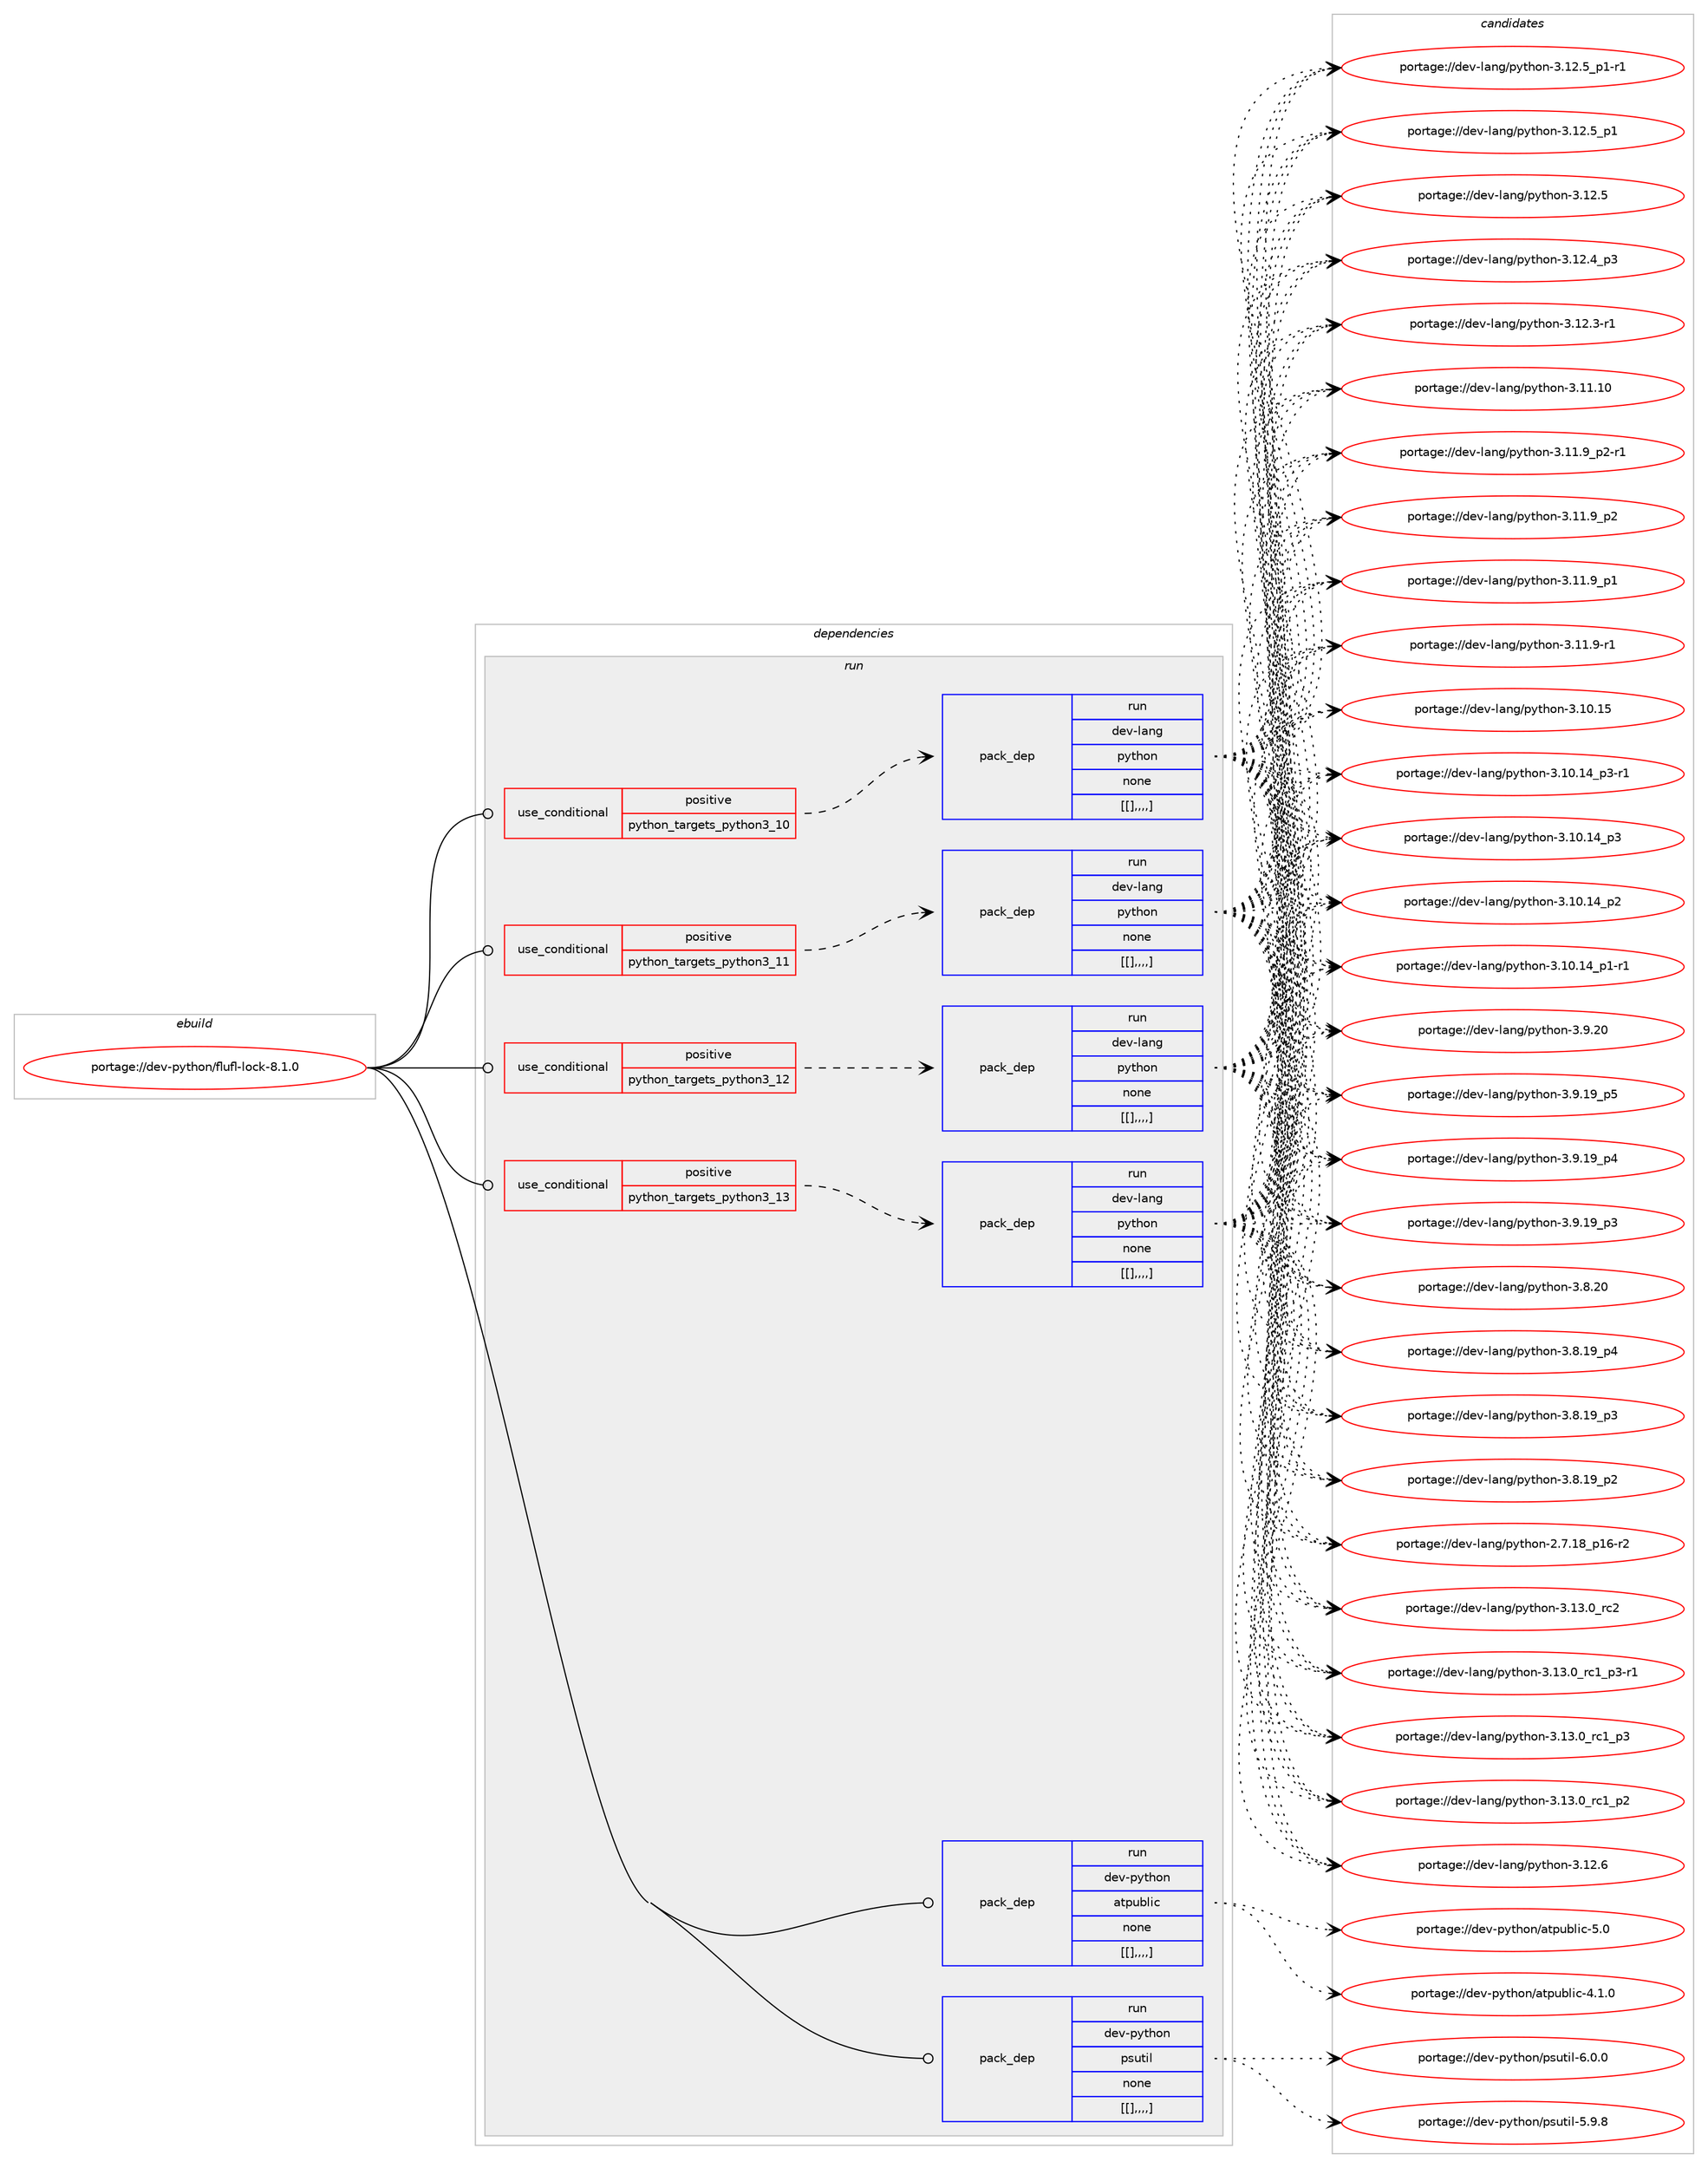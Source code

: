 digraph prolog {

# *************
# Graph options
# *************

newrank=true;
concentrate=true;
compound=true;
graph [rankdir=LR,fontname=Helvetica,fontsize=10,ranksep=1.5];#, ranksep=2.5, nodesep=0.2];
edge  [arrowhead=vee];
node  [fontname=Helvetica,fontsize=10];

# **********
# The ebuild
# **********

subgraph cluster_leftcol {
color=gray;
label=<<i>ebuild</i>>;
id [label="portage://dev-python/flufl-lock-8.1.0", color=red, width=4, href="../dev-python/flufl-lock-8.1.0.svg"];
}

# ****************
# The dependencies
# ****************

subgraph cluster_midcol {
color=gray;
label=<<i>dependencies</i>>;
subgraph cluster_compile {
fillcolor="#eeeeee";
style=filled;
label=<<i>compile</i>>;
}
subgraph cluster_compileandrun {
fillcolor="#eeeeee";
style=filled;
label=<<i>compile and run</i>>;
}
subgraph cluster_run {
fillcolor="#eeeeee";
style=filled;
label=<<i>run</i>>;
subgraph cond33491 {
dependency147566 [label=<<TABLE BORDER="0" CELLBORDER="1" CELLSPACING="0" CELLPADDING="4"><TR><TD ROWSPAN="3" CELLPADDING="10">use_conditional</TD></TR><TR><TD>positive</TD></TR><TR><TD>python_targets_python3_10</TD></TR></TABLE>>, shape=none, color=red];
subgraph pack112857 {
dependency147567 [label=<<TABLE BORDER="0" CELLBORDER="1" CELLSPACING="0" CELLPADDING="4" WIDTH="220"><TR><TD ROWSPAN="6" CELLPADDING="30">pack_dep</TD></TR><TR><TD WIDTH="110">run</TD></TR><TR><TD>dev-lang</TD></TR><TR><TD>python</TD></TR><TR><TD>none</TD></TR><TR><TD>[[],,,,]</TD></TR></TABLE>>, shape=none, color=blue];
}
dependency147566:e -> dependency147567:w [weight=20,style="dashed",arrowhead="vee"];
}
id:e -> dependency147566:w [weight=20,style="solid",arrowhead="odot"];
subgraph cond33492 {
dependency147568 [label=<<TABLE BORDER="0" CELLBORDER="1" CELLSPACING="0" CELLPADDING="4"><TR><TD ROWSPAN="3" CELLPADDING="10">use_conditional</TD></TR><TR><TD>positive</TD></TR><TR><TD>python_targets_python3_11</TD></TR></TABLE>>, shape=none, color=red];
subgraph pack112858 {
dependency147569 [label=<<TABLE BORDER="0" CELLBORDER="1" CELLSPACING="0" CELLPADDING="4" WIDTH="220"><TR><TD ROWSPAN="6" CELLPADDING="30">pack_dep</TD></TR><TR><TD WIDTH="110">run</TD></TR><TR><TD>dev-lang</TD></TR><TR><TD>python</TD></TR><TR><TD>none</TD></TR><TR><TD>[[],,,,]</TD></TR></TABLE>>, shape=none, color=blue];
}
dependency147568:e -> dependency147569:w [weight=20,style="dashed",arrowhead="vee"];
}
id:e -> dependency147568:w [weight=20,style="solid",arrowhead="odot"];
subgraph cond33493 {
dependency147570 [label=<<TABLE BORDER="0" CELLBORDER="1" CELLSPACING="0" CELLPADDING="4"><TR><TD ROWSPAN="3" CELLPADDING="10">use_conditional</TD></TR><TR><TD>positive</TD></TR><TR><TD>python_targets_python3_12</TD></TR></TABLE>>, shape=none, color=red];
subgraph pack112859 {
dependency147571 [label=<<TABLE BORDER="0" CELLBORDER="1" CELLSPACING="0" CELLPADDING="4" WIDTH="220"><TR><TD ROWSPAN="6" CELLPADDING="30">pack_dep</TD></TR><TR><TD WIDTH="110">run</TD></TR><TR><TD>dev-lang</TD></TR><TR><TD>python</TD></TR><TR><TD>none</TD></TR><TR><TD>[[],,,,]</TD></TR></TABLE>>, shape=none, color=blue];
}
dependency147570:e -> dependency147571:w [weight=20,style="dashed",arrowhead="vee"];
}
id:e -> dependency147570:w [weight=20,style="solid",arrowhead="odot"];
subgraph cond33494 {
dependency147572 [label=<<TABLE BORDER="0" CELLBORDER="1" CELLSPACING="0" CELLPADDING="4"><TR><TD ROWSPAN="3" CELLPADDING="10">use_conditional</TD></TR><TR><TD>positive</TD></TR><TR><TD>python_targets_python3_13</TD></TR></TABLE>>, shape=none, color=red];
subgraph pack112860 {
dependency147573 [label=<<TABLE BORDER="0" CELLBORDER="1" CELLSPACING="0" CELLPADDING="4" WIDTH="220"><TR><TD ROWSPAN="6" CELLPADDING="30">pack_dep</TD></TR><TR><TD WIDTH="110">run</TD></TR><TR><TD>dev-lang</TD></TR><TR><TD>python</TD></TR><TR><TD>none</TD></TR><TR><TD>[[],,,,]</TD></TR></TABLE>>, shape=none, color=blue];
}
dependency147572:e -> dependency147573:w [weight=20,style="dashed",arrowhead="vee"];
}
id:e -> dependency147572:w [weight=20,style="solid",arrowhead="odot"];
subgraph pack112861 {
dependency147574 [label=<<TABLE BORDER="0" CELLBORDER="1" CELLSPACING="0" CELLPADDING="4" WIDTH="220"><TR><TD ROWSPAN="6" CELLPADDING="30">pack_dep</TD></TR><TR><TD WIDTH="110">run</TD></TR><TR><TD>dev-python</TD></TR><TR><TD>atpublic</TD></TR><TR><TD>none</TD></TR><TR><TD>[[],,,,]</TD></TR></TABLE>>, shape=none, color=blue];
}
id:e -> dependency147574:w [weight=20,style="solid",arrowhead="odot"];
subgraph pack112862 {
dependency147575 [label=<<TABLE BORDER="0" CELLBORDER="1" CELLSPACING="0" CELLPADDING="4" WIDTH="220"><TR><TD ROWSPAN="6" CELLPADDING="30">pack_dep</TD></TR><TR><TD WIDTH="110">run</TD></TR><TR><TD>dev-python</TD></TR><TR><TD>psutil</TD></TR><TR><TD>none</TD></TR><TR><TD>[[],,,,]</TD></TR></TABLE>>, shape=none, color=blue];
}
id:e -> dependency147575:w [weight=20,style="solid",arrowhead="odot"];
}
}

# **************
# The candidates
# **************

subgraph cluster_choices {
rank=same;
color=gray;
label=<<i>candidates</i>>;

subgraph choice112857 {
color=black;
nodesep=1;
choice10010111845108971101034711212111610411111045514649514648951149950 [label="portage://dev-lang/python-3.13.0_rc2", color=red, width=4,href="../dev-lang/python-3.13.0_rc2.svg"];
choice1001011184510897110103471121211161041111104551464951464895114994995112514511449 [label="portage://dev-lang/python-3.13.0_rc1_p3-r1", color=red, width=4,href="../dev-lang/python-3.13.0_rc1_p3-r1.svg"];
choice100101118451089711010347112121116104111110455146495146489511499499511251 [label="portage://dev-lang/python-3.13.0_rc1_p3", color=red, width=4,href="../dev-lang/python-3.13.0_rc1_p3.svg"];
choice100101118451089711010347112121116104111110455146495146489511499499511250 [label="portage://dev-lang/python-3.13.0_rc1_p2", color=red, width=4,href="../dev-lang/python-3.13.0_rc1_p2.svg"];
choice10010111845108971101034711212111610411111045514649504654 [label="portage://dev-lang/python-3.12.6", color=red, width=4,href="../dev-lang/python-3.12.6.svg"];
choice1001011184510897110103471121211161041111104551464950465395112494511449 [label="portage://dev-lang/python-3.12.5_p1-r1", color=red, width=4,href="../dev-lang/python-3.12.5_p1-r1.svg"];
choice100101118451089711010347112121116104111110455146495046539511249 [label="portage://dev-lang/python-3.12.5_p1", color=red, width=4,href="../dev-lang/python-3.12.5_p1.svg"];
choice10010111845108971101034711212111610411111045514649504653 [label="portage://dev-lang/python-3.12.5", color=red, width=4,href="../dev-lang/python-3.12.5.svg"];
choice100101118451089711010347112121116104111110455146495046529511251 [label="portage://dev-lang/python-3.12.4_p3", color=red, width=4,href="../dev-lang/python-3.12.4_p3.svg"];
choice100101118451089711010347112121116104111110455146495046514511449 [label="portage://dev-lang/python-3.12.3-r1", color=red, width=4,href="../dev-lang/python-3.12.3-r1.svg"];
choice1001011184510897110103471121211161041111104551464949464948 [label="portage://dev-lang/python-3.11.10", color=red, width=4,href="../dev-lang/python-3.11.10.svg"];
choice1001011184510897110103471121211161041111104551464949465795112504511449 [label="portage://dev-lang/python-3.11.9_p2-r1", color=red, width=4,href="../dev-lang/python-3.11.9_p2-r1.svg"];
choice100101118451089711010347112121116104111110455146494946579511250 [label="portage://dev-lang/python-3.11.9_p2", color=red, width=4,href="../dev-lang/python-3.11.9_p2.svg"];
choice100101118451089711010347112121116104111110455146494946579511249 [label="portage://dev-lang/python-3.11.9_p1", color=red, width=4,href="../dev-lang/python-3.11.9_p1.svg"];
choice100101118451089711010347112121116104111110455146494946574511449 [label="portage://dev-lang/python-3.11.9-r1", color=red, width=4,href="../dev-lang/python-3.11.9-r1.svg"];
choice1001011184510897110103471121211161041111104551464948464953 [label="portage://dev-lang/python-3.10.15", color=red, width=4,href="../dev-lang/python-3.10.15.svg"];
choice100101118451089711010347112121116104111110455146494846495295112514511449 [label="portage://dev-lang/python-3.10.14_p3-r1", color=red, width=4,href="../dev-lang/python-3.10.14_p3-r1.svg"];
choice10010111845108971101034711212111610411111045514649484649529511251 [label="portage://dev-lang/python-3.10.14_p3", color=red, width=4,href="../dev-lang/python-3.10.14_p3.svg"];
choice10010111845108971101034711212111610411111045514649484649529511250 [label="portage://dev-lang/python-3.10.14_p2", color=red, width=4,href="../dev-lang/python-3.10.14_p2.svg"];
choice100101118451089711010347112121116104111110455146494846495295112494511449 [label="portage://dev-lang/python-3.10.14_p1-r1", color=red, width=4,href="../dev-lang/python-3.10.14_p1-r1.svg"];
choice10010111845108971101034711212111610411111045514657465048 [label="portage://dev-lang/python-3.9.20", color=red, width=4,href="../dev-lang/python-3.9.20.svg"];
choice100101118451089711010347112121116104111110455146574649579511253 [label="portage://dev-lang/python-3.9.19_p5", color=red, width=4,href="../dev-lang/python-3.9.19_p5.svg"];
choice100101118451089711010347112121116104111110455146574649579511252 [label="portage://dev-lang/python-3.9.19_p4", color=red, width=4,href="../dev-lang/python-3.9.19_p4.svg"];
choice100101118451089711010347112121116104111110455146574649579511251 [label="portage://dev-lang/python-3.9.19_p3", color=red, width=4,href="../dev-lang/python-3.9.19_p3.svg"];
choice10010111845108971101034711212111610411111045514656465048 [label="portage://dev-lang/python-3.8.20", color=red, width=4,href="../dev-lang/python-3.8.20.svg"];
choice100101118451089711010347112121116104111110455146564649579511252 [label="portage://dev-lang/python-3.8.19_p4", color=red, width=4,href="../dev-lang/python-3.8.19_p4.svg"];
choice100101118451089711010347112121116104111110455146564649579511251 [label="portage://dev-lang/python-3.8.19_p3", color=red, width=4,href="../dev-lang/python-3.8.19_p3.svg"];
choice100101118451089711010347112121116104111110455146564649579511250 [label="portage://dev-lang/python-3.8.19_p2", color=red, width=4,href="../dev-lang/python-3.8.19_p2.svg"];
choice100101118451089711010347112121116104111110455046554649569511249544511450 [label="portage://dev-lang/python-2.7.18_p16-r2", color=red, width=4,href="../dev-lang/python-2.7.18_p16-r2.svg"];
dependency147567:e -> choice10010111845108971101034711212111610411111045514649514648951149950:w [style=dotted,weight="100"];
dependency147567:e -> choice1001011184510897110103471121211161041111104551464951464895114994995112514511449:w [style=dotted,weight="100"];
dependency147567:e -> choice100101118451089711010347112121116104111110455146495146489511499499511251:w [style=dotted,weight="100"];
dependency147567:e -> choice100101118451089711010347112121116104111110455146495146489511499499511250:w [style=dotted,weight="100"];
dependency147567:e -> choice10010111845108971101034711212111610411111045514649504654:w [style=dotted,weight="100"];
dependency147567:e -> choice1001011184510897110103471121211161041111104551464950465395112494511449:w [style=dotted,weight="100"];
dependency147567:e -> choice100101118451089711010347112121116104111110455146495046539511249:w [style=dotted,weight="100"];
dependency147567:e -> choice10010111845108971101034711212111610411111045514649504653:w [style=dotted,weight="100"];
dependency147567:e -> choice100101118451089711010347112121116104111110455146495046529511251:w [style=dotted,weight="100"];
dependency147567:e -> choice100101118451089711010347112121116104111110455146495046514511449:w [style=dotted,weight="100"];
dependency147567:e -> choice1001011184510897110103471121211161041111104551464949464948:w [style=dotted,weight="100"];
dependency147567:e -> choice1001011184510897110103471121211161041111104551464949465795112504511449:w [style=dotted,weight="100"];
dependency147567:e -> choice100101118451089711010347112121116104111110455146494946579511250:w [style=dotted,weight="100"];
dependency147567:e -> choice100101118451089711010347112121116104111110455146494946579511249:w [style=dotted,weight="100"];
dependency147567:e -> choice100101118451089711010347112121116104111110455146494946574511449:w [style=dotted,weight="100"];
dependency147567:e -> choice1001011184510897110103471121211161041111104551464948464953:w [style=dotted,weight="100"];
dependency147567:e -> choice100101118451089711010347112121116104111110455146494846495295112514511449:w [style=dotted,weight="100"];
dependency147567:e -> choice10010111845108971101034711212111610411111045514649484649529511251:w [style=dotted,weight="100"];
dependency147567:e -> choice10010111845108971101034711212111610411111045514649484649529511250:w [style=dotted,weight="100"];
dependency147567:e -> choice100101118451089711010347112121116104111110455146494846495295112494511449:w [style=dotted,weight="100"];
dependency147567:e -> choice10010111845108971101034711212111610411111045514657465048:w [style=dotted,weight="100"];
dependency147567:e -> choice100101118451089711010347112121116104111110455146574649579511253:w [style=dotted,weight="100"];
dependency147567:e -> choice100101118451089711010347112121116104111110455146574649579511252:w [style=dotted,weight="100"];
dependency147567:e -> choice100101118451089711010347112121116104111110455146574649579511251:w [style=dotted,weight="100"];
dependency147567:e -> choice10010111845108971101034711212111610411111045514656465048:w [style=dotted,weight="100"];
dependency147567:e -> choice100101118451089711010347112121116104111110455146564649579511252:w [style=dotted,weight="100"];
dependency147567:e -> choice100101118451089711010347112121116104111110455146564649579511251:w [style=dotted,weight="100"];
dependency147567:e -> choice100101118451089711010347112121116104111110455146564649579511250:w [style=dotted,weight="100"];
dependency147567:e -> choice100101118451089711010347112121116104111110455046554649569511249544511450:w [style=dotted,weight="100"];
}
subgraph choice112858 {
color=black;
nodesep=1;
choice10010111845108971101034711212111610411111045514649514648951149950 [label="portage://dev-lang/python-3.13.0_rc2", color=red, width=4,href="../dev-lang/python-3.13.0_rc2.svg"];
choice1001011184510897110103471121211161041111104551464951464895114994995112514511449 [label="portage://dev-lang/python-3.13.0_rc1_p3-r1", color=red, width=4,href="../dev-lang/python-3.13.0_rc1_p3-r1.svg"];
choice100101118451089711010347112121116104111110455146495146489511499499511251 [label="portage://dev-lang/python-3.13.0_rc1_p3", color=red, width=4,href="../dev-lang/python-3.13.0_rc1_p3.svg"];
choice100101118451089711010347112121116104111110455146495146489511499499511250 [label="portage://dev-lang/python-3.13.0_rc1_p2", color=red, width=4,href="../dev-lang/python-3.13.0_rc1_p2.svg"];
choice10010111845108971101034711212111610411111045514649504654 [label="portage://dev-lang/python-3.12.6", color=red, width=4,href="../dev-lang/python-3.12.6.svg"];
choice1001011184510897110103471121211161041111104551464950465395112494511449 [label="portage://dev-lang/python-3.12.5_p1-r1", color=red, width=4,href="../dev-lang/python-3.12.5_p1-r1.svg"];
choice100101118451089711010347112121116104111110455146495046539511249 [label="portage://dev-lang/python-3.12.5_p1", color=red, width=4,href="../dev-lang/python-3.12.5_p1.svg"];
choice10010111845108971101034711212111610411111045514649504653 [label="portage://dev-lang/python-3.12.5", color=red, width=4,href="../dev-lang/python-3.12.5.svg"];
choice100101118451089711010347112121116104111110455146495046529511251 [label="portage://dev-lang/python-3.12.4_p3", color=red, width=4,href="../dev-lang/python-3.12.4_p3.svg"];
choice100101118451089711010347112121116104111110455146495046514511449 [label="portage://dev-lang/python-3.12.3-r1", color=red, width=4,href="../dev-lang/python-3.12.3-r1.svg"];
choice1001011184510897110103471121211161041111104551464949464948 [label="portage://dev-lang/python-3.11.10", color=red, width=4,href="../dev-lang/python-3.11.10.svg"];
choice1001011184510897110103471121211161041111104551464949465795112504511449 [label="portage://dev-lang/python-3.11.9_p2-r1", color=red, width=4,href="../dev-lang/python-3.11.9_p2-r1.svg"];
choice100101118451089711010347112121116104111110455146494946579511250 [label="portage://dev-lang/python-3.11.9_p2", color=red, width=4,href="../dev-lang/python-3.11.9_p2.svg"];
choice100101118451089711010347112121116104111110455146494946579511249 [label="portage://dev-lang/python-3.11.9_p1", color=red, width=4,href="../dev-lang/python-3.11.9_p1.svg"];
choice100101118451089711010347112121116104111110455146494946574511449 [label="portage://dev-lang/python-3.11.9-r1", color=red, width=4,href="../dev-lang/python-3.11.9-r1.svg"];
choice1001011184510897110103471121211161041111104551464948464953 [label="portage://dev-lang/python-3.10.15", color=red, width=4,href="../dev-lang/python-3.10.15.svg"];
choice100101118451089711010347112121116104111110455146494846495295112514511449 [label="portage://dev-lang/python-3.10.14_p3-r1", color=red, width=4,href="../dev-lang/python-3.10.14_p3-r1.svg"];
choice10010111845108971101034711212111610411111045514649484649529511251 [label="portage://dev-lang/python-3.10.14_p3", color=red, width=4,href="../dev-lang/python-3.10.14_p3.svg"];
choice10010111845108971101034711212111610411111045514649484649529511250 [label="portage://dev-lang/python-3.10.14_p2", color=red, width=4,href="../dev-lang/python-3.10.14_p2.svg"];
choice100101118451089711010347112121116104111110455146494846495295112494511449 [label="portage://dev-lang/python-3.10.14_p1-r1", color=red, width=4,href="../dev-lang/python-3.10.14_p1-r1.svg"];
choice10010111845108971101034711212111610411111045514657465048 [label="portage://dev-lang/python-3.9.20", color=red, width=4,href="../dev-lang/python-3.9.20.svg"];
choice100101118451089711010347112121116104111110455146574649579511253 [label="portage://dev-lang/python-3.9.19_p5", color=red, width=4,href="../dev-lang/python-3.9.19_p5.svg"];
choice100101118451089711010347112121116104111110455146574649579511252 [label="portage://dev-lang/python-3.9.19_p4", color=red, width=4,href="../dev-lang/python-3.9.19_p4.svg"];
choice100101118451089711010347112121116104111110455146574649579511251 [label="portage://dev-lang/python-3.9.19_p3", color=red, width=4,href="../dev-lang/python-3.9.19_p3.svg"];
choice10010111845108971101034711212111610411111045514656465048 [label="portage://dev-lang/python-3.8.20", color=red, width=4,href="../dev-lang/python-3.8.20.svg"];
choice100101118451089711010347112121116104111110455146564649579511252 [label="portage://dev-lang/python-3.8.19_p4", color=red, width=4,href="../dev-lang/python-3.8.19_p4.svg"];
choice100101118451089711010347112121116104111110455146564649579511251 [label="portage://dev-lang/python-3.8.19_p3", color=red, width=4,href="../dev-lang/python-3.8.19_p3.svg"];
choice100101118451089711010347112121116104111110455146564649579511250 [label="portage://dev-lang/python-3.8.19_p2", color=red, width=4,href="../dev-lang/python-3.8.19_p2.svg"];
choice100101118451089711010347112121116104111110455046554649569511249544511450 [label="portage://dev-lang/python-2.7.18_p16-r2", color=red, width=4,href="../dev-lang/python-2.7.18_p16-r2.svg"];
dependency147569:e -> choice10010111845108971101034711212111610411111045514649514648951149950:w [style=dotted,weight="100"];
dependency147569:e -> choice1001011184510897110103471121211161041111104551464951464895114994995112514511449:w [style=dotted,weight="100"];
dependency147569:e -> choice100101118451089711010347112121116104111110455146495146489511499499511251:w [style=dotted,weight="100"];
dependency147569:e -> choice100101118451089711010347112121116104111110455146495146489511499499511250:w [style=dotted,weight="100"];
dependency147569:e -> choice10010111845108971101034711212111610411111045514649504654:w [style=dotted,weight="100"];
dependency147569:e -> choice1001011184510897110103471121211161041111104551464950465395112494511449:w [style=dotted,weight="100"];
dependency147569:e -> choice100101118451089711010347112121116104111110455146495046539511249:w [style=dotted,weight="100"];
dependency147569:e -> choice10010111845108971101034711212111610411111045514649504653:w [style=dotted,weight="100"];
dependency147569:e -> choice100101118451089711010347112121116104111110455146495046529511251:w [style=dotted,weight="100"];
dependency147569:e -> choice100101118451089711010347112121116104111110455146495046514511449:w [style=dotted,weight="100"];
dependency147569:e -> choice1001011184510897110103471121211161041111104551464949464948:w [style=dotted,weight="100"];
dependency147569:e -> choice1001011184510897110103471121211161041111104551464949465795112504511449:w [style=dotted,weight="100"];
dependency147569:e -> choice100101118451089711010347112121116104111110455146494946579511250:w [style=dotted,weight="100"];
dependency147569:e -> choice100101118451089711010347112121116104111110455146494946579511249:w [style=dotted,weight="100"];
dependency147569:e -> choice100101118451089711010347112121116104111110455146494946574511449:w [style=dotted,weight="100"];
dependency147569:e -> choice1001011184510897110103471121211161041111104551464948464953:w [style=dotted,weight="100"];
dependency147569:e -> choice100101118451089711010347112121116104111110455146494846495295112514511449:w [style=dotted,weight="100"];
dependency147569:e -> choice10010111845108971101034711212111610411111045514649484649529511251:w [style=dotted,weight="100"];
dependency147569:e -> choice10010111845108971101034711212111610411111045514649484649529511250:w [style=dotted,weight="100"];
dependency147569:e -> choice100101118451089711010347112121116104111110455146494846495295112494511449:w [style=dotted,weight="100"];
dependency147569:e -> choice10010111845108971101034711212111610411111045514657465048:w [style=dotted,weight="100"];
dependency147569:e -> choice100101118451089711010347112121116104111110455146574649579511253:w [style=dotted,weight="100"];
dependency147569:e -> choice100101118451089711010347112121116104111110455146574649579511252:w [style=dotted,weight="100"];
dependency147569:e -> choice100101118451089711010347112121116104111110455146574649579511251:w [style=dotted,weight="100"];
dependency147569:e -> choice10010111845108971101034711212111610411111045514656465048:w [style=dotted,weight="100"];
dependency147569:e -> choice100101118451089711010347112121116104111110455146564649579511252:w [style=dotted,weight="100"];
dependency147569:e -> choice100101118451089711010347112121116104111110455146564649579511251:w [style=dotted,weight="100"];
dependency147569:e -> choice100101118451089711010347112121116104111110455146564649579511250:w [style=dotted,weight="100"];
dependency147569:e -> choice100101118451089711010347112121116104111110455046554649569511249544511450:w [style=dotted,weight="100"];
}
subgraph choice112859 {
color=black;
nodesep=1;
choice10010111845108971101034711212111610411111045514649514648951149950 [label="portage://dev-lang/python-3.13.0_rc2", color=red, width=4,href="../dev-lang/python-3.13.0_rc2.svg"];
choice1001011184510897110103471121211161041111104551464951464895114994995112514511449 [label="portage://dev-lang/python-3.13.0_rc1_p3-r1", color=red, width=4,href="../dev-lang/python-3.13.0_rc1_p3-r1.svg"];
choice100101118451089711010347112121116104111110455146495146489511499499511251 [label="portage://dev-lang/python-3.13.0_rc1_p3", color=red, width=4,href="../dev-lang/python-3.13.0_rc1_p3.svg"];
choice100101118451089711010347112121116104111110455146495146489511499499511250 [label="portage://dev-lang/python-3.13.0_rc1_p2", color=red, width=4,href="../dev-lang/python-3.13.0_rc1_p2.svg"];
choice10010111845108971101034711212111610411111045514649504654 [label="portage://dev-lang/python-3.12.6", color=red, width=4,href="../dev-lang/python-3.12.6.svg"];
choice1001011184510897110103471121211161041111104551464950465395112494511449 [label="portage://dev-lang/python-3.12.5_p1-r1", color=red, width=4,href="../dev-lang/python-3.12.5_p1-r1.svg"];
choice100101118451089711010347112121116104111110455146495046539511249 [label="portage://dev-lang/python-3.12.5_p1", color=red, width=4,href="../dev-lang/python-3.12.5_p1.svg"];
choice10010111845108971101034711212111610411111045514649504653 [label="portage://dev-lang/python-3.12.5", color=red, width=4,href="../dev-lang/python-3.12.5.svg"];
choice100101118451089711010347112121116104111110455146495046529511251 [label="portage://dev-lang/python-3.12.4_p3", color=red, width=4,href="../dev-lang/python-3.12.4_p3.svg"];
choice100101118451089711010347112121116104111110455146495046514511449 [label="portage://dev-lang/python-3.12.3-r1", color=red, width=4,href="../dev-lang/python-3.12.3-r1.svg"];
choice1001011184510897110103471121211161041111104551464949464948 [label="portage://dev-lang/python-3.11.10", color=red, width=4,href="../dev-lang/python-3.11.10.svg"];
choice1001011184510897110103471121211161041111104551464949465795112504511449 [label="portage://dev-lang/python-3.11.9_p2-r1", color=red, width=4,href="../dev-lang/python-3.11.9_p2-r1.svg"];
choice100101118451089711010347112121116104111110455146494946579511250 [label="portage://dev-lang/python-3.11.9_p2", color=red, width=4,href="../dev-lang/python-3.11.9_p2.svg"];
choice100101118451089711010347112121116104111110455146494946579511249 [label="portage://dev-lang/python-3.11.9_p1", color=red, width=4,href="../dev-lang/python-3.11.9_p1.svg"];
choice100101118451089711010347112121116104111110455146494946574511449 [label="portage://dev-lang/python-3.11.9-r1", color=red, width=4,href="../dev-lang/python-3.11.9-r1.svg"];
choice1001011184510897110103471121211161041111104551464948464953 [label="portage://dev-lang/python-3.10.15", color=red, width=4,href="../dev-lang/python-3.10.15.svg"];
choice100101118451089711010347112121116104111110455146494846495295112514511449 [label="portage://dev-lang/python-3.10.14_p3-r1", color=red, width=4,href="../dev-lang/python-3.10.14_p3-r1.svg"];
choice10010111845108971101034711212111610411111045514649484649529511251 [label="portage://dev-lang/python-3.10.14_p3", color=red, width=4,href="../dev-lang/python-3.10.14_p3.svg"];
choice10010111845108971101034711212111610411111045514649484649529511250 [label="portage://dev-lang/python-3.10.14_p2", color=red, width=4,href="../dev-lang/python-3.10.14_p2.svg"];
choice100101118451089711010347112121116104111110455146494846495295112494511449 [label="portage://dev-lang/python-3.10.14_p1-r1", color=red, width=4,href="../dev-lang/python-3.10.14_p1-r1.svg"];
choice10010111845108971101034711212111610411111045514657465048 [label="portage://dev-lang/python-3.9.20", color=red, width=4,href="../dev-lang/python-3.9.20.svg"];
choice100101118451089711010347112121116104111110455146574649579511253 [label="portage://dev-lang/python-3.9.19_p5", color=red, width=4,href="../dev-lang/python-3.9.19_p5.svg"];
choice100101118451089711010347112121116104111110455146574649579511252 [label="portage://dev-lang/python-3.9.19_p4", color=red, width=4,href="../dev-lang/python-3.9.19_p4.svg"];
choice100101118451089711010347112121116104111110455146574649579511251 [label="portage://dev-lang/python-3.9.19_p3", color=red, width=4,href="../dev-lang/python-3.9.19_p3.svg"];
choice10010111845108971101034711212111610411111045514656465048 [label="portage://dev-lang/python-3.8.20", color=red, width=4,href="../dev-lang/python-3.8.20.svg"];
choice100101118451089711010347112121116104111110455146564649579511252 [label="portage://dev-lang/python-3.8.19_p4", color=red, width=4,href="../dev-lang/python-3.8.19_p4.svg"];
choice100101118451089711010347112121116104111110455146564649579511251 [label="portage://dev-lang/python-3.8.19_p3", color=red, width=4,href="../dev-lang/python-3.8.19_p3.svg"];
choice100101118451089711010347112121116104111110455146564649579511250 [label="portage://dev-lang/python-3.8.19_p2", color=red, width=4,href="../dev-lang/python-3.8.19_p2.svg"];
choice100101118451089711010347112121116104111110455046554649569511249544511450 [label="portage://dev-lang/python-2.7.18_p16-r2", color=red, width=4,href="../dev-lang/python-2.7.18_p16-r2.svg"];
dependency147571:e -> choice10010111845108971101034711212111610411111045514649514648951149950:w [style=dotted,weight="100"];
dependency147571:e -> choice1001011184510897110103471121211161041111104551464951464895114994995112514511449:w [style=dotted,weight="100"];
dependency147571:e -> choice100101118451089711010347112121116104111110455146495146489511499499511251:w [style=dotted,weight="100"];
dependency147571:e -> choice100101118451089711010347112121116104111110455146495146489511499499511250:w [style=dotted,weight="100"];
dependency147571:e -> choice10010111845108971101034711212111610411111045514649504654:w [style=dotted,weight="100"];
dependency147571:e -> choice1001011184510897110103471121211161041111104551464950465395112494511449:w [style=dotted,weight="100"];
dependency147571:e -> choice100101118451089711010347112121116104111110455146495046539511249:w [style=dotted,weight="100"];
dependency147571:e -> choice10010111845108971101034711212111610411111045514649504653:w [style=dotted,weight="100"];
dependency147571:e -> choice100101118451089711010347112121116104111110455146495046529511251:w [style=dotted,weight="100"];
dependency147571:e -> choice100101118451089711010347112121116104111110455146495046514511449:w [style=dotted,weight="100"];
dependency147571:e -> choice1001011184510897110103471121211161041111104551464949464948:w [style=dotted,weight="100"];
dependency147571:e -> choice1001011184510897110103471121211161041111104551464949465795112504511449:w [style=dotted,weight="100"];
dependency147571:e -> choice100101118451089711010347112121116104111110455146494946579511250:w [style=dotted,weight="100"];
dependency147571:e -> choice100101118451089711010347112121116104111110455146494946579511249:w [style=dotted,weight="100"];
dependency147571:e -> choice100101118451089711010347112121116104111110455146494946574511449:w [style=dotted,weight="100"];
dependency147571:e -> choice1001011184510897110103471121211161041111104551464948464953:w [style=dotted,weight="100"];
dependency147571:e -> choice100101118451089711010347112121116104111110455146494846495295112514511449:w [style=dotted,weight="100"];
dependency147571:e -> choice10010111845108971101034711212111610411111045514649484649529511251:w [style=dotted,weight="100"];
dependency147571:e -> choice10010111845108971101034711212111610411111045514649484649529511250:w [style=dotted,weight="100"];
dependency147571:e -> choice100101118451089711010347112121116104111110455146494846495295112494511449:w [style=dotted,weight="100"];
dependency147571:e -> choice10010111845108971101034711212111610411111045514657465048:w [style=dotted,weight="100"];
dependency147571:e -> choice100101118451089711010347112121116104111110455146574649579511253:w [style=dotted,weight="100"];
dependency147571:e -> choice100101118451089711010347112121116104111110455146574649579511252:w [style=dotted,weight="100"];
dependency147571:e -> choice100101118451089711010347112121116104111110455146574649579511251:w [style=dotted,weight="100"];
dependency147571:e -> choice10010111845108971101034711212111610411111045514656465048:w [style=dotted,weight="100"];
dependency147571:e -> choice100101118451089711010347112121116104111110455146564649579511252:w [style=dotted,weight="100"];
dependency147571:e -> choice100101118451089711010347112121116104111110455146564649579511251:w [style=dotted,weight="100"];
dependency147571:e -> choice100101118451089711010347112121116104111110455146564649579511250:w [style=dotted,weight="100"];
dependency147571:e -> choice100101118451089711010347112121116104111110455046554649569511249544511450:w [style=dotted,weight="100"];
}
subgraph choice112860 {
color=black;
nodesep=1;
choice10010111845108971101034711212111610411111045514649514648951149950 [label="portage://dev-lang/python-3.13.0_rc2", color=red, width=4,href="../dev-lang/python-3.13.0_rc2.svg"];
choice1001011184510897110103471121211161041111104551464951464895114994995112514511449 [label="portage://dev-lang/python-3.13.0_rc1_p3-r1", color=red, width=4,href="../dev-lang/python-3.13.0_rc1_p3-r1.svg"];
choice100101118451089711010347112121116104111110455146495146489511499499511251 [label="portage://dev-lang/python-3.13.0_rc1_p3", color=red, width=4,href="../dev-lang/python-3.13.0_rc1_p3.svg"];
choice100101118451089711010347112121116104111110455146495146489511499499511250 [label="portage://dev-lang/python-3.13.0_rc1_p2", color=red, width=4,href="../dev-lang/python-3.13.0_rc1_p2.svg"];
choice10010111845108971101034711212111610411111045514649504654 [label="portage://dev-lang/python-3.12.6", color=red, width=4,href="../dev-lang/python-3.12.6.svg"];
choice1001011184510897110103471121211161041111104551464950465395112494511449 [label="portage://dev-lang/python-3.12.5_p1-r1", color=red, width=4,href="../dev-lang/python-3.12.5_p1-r1.svg"];
choice100101118451089711010347112121116104111110455146495046539511249 [label="portage://dev-lang/python-3.12.5_p1", color=red, width=4,href="../dev-lang/python-3.12.5_p1.svg"];
choice10010111845108971101034711212111610411111045514649504653 [label="portage://dev-lang/python-3.12.5", color=red, width=4,href="../dev-lang/python-3.12.5.svg"];
choice100101118451089711010347112121116104111110455146495046529511251 [label="portage://dev-lang/python-3.12.4_p3", color=red, width=4,href="../dev-lang/python-3.12.4_p3.svg"];
choice100101118451089711010347112121116104111110455146495046514511449 [label="portage://dev-lang/python-3.12.3-r1", color=red, width=4,href="../dev-lang/python-3.12.3-r1.svg"];
choice1001011184510897110103471121211161041111104551464949464948 [label="portage://dev-lang/python-3.11.10", color=red, width=4,href="../dev-lang/python-3.11.10.svg"];
choice1001011184510897110103471121211161041111104551464949465795112504511449 [label="portage://dev-lang/python-3.11.9_p2-r1", color=red, width=4,href="../dev-lang/python-3.11.9_p2-r1.svg"];
choice100101118451089711010347112121116104111110455146494946579511250 [label="portage://dev-lang/python-3.11.9_p2", color=red, width=4,href="../dev-lang/python-3.11.9_p2.svg"];
choice100101118451089711010347112121116104111110455146494946579511249 [label="portage://dev-lang/python-3.11.9_p1", color=red, width=4,href="../dev-lang/python-3.11.9_p1.svg"];
choice100101118451089711010347112121116104111110455146494946574511449 [label="portage://dev-lang/python-3.11.9-r1", color=red, width=4,href="../dev-lang/python-3.11.9-r1.svg"];
choice1001011184510897110103471121211161041111104551464948464953 [label="portage://dev-lang/python-3.10.15", color=red, width=4,href="../dev-lang/python-3.10.15.svg"];
choice100101118451089711010347112121116104111110455146494846495295112514511449 [label="portage://dev-lang/python-3.10.14_p3-r1", color=red, width=4,href="../dev-lang/python-3.10.14_p3-r1.svg"];
choice10010111845108971101034711212111610411111045514649484649529511251 [label="portage://dev-lang/python-3.10.14_p3", color=red, width=4,href="../dev-lang/python-3.10.14_p3.svg"];
choice10010111845108971101034711212111610411111045514649484649529511250 [label="portage://dev-lang/python-3.10.14_p2", color=red, width=4,href="../dev-lang/python-3.10.14_p2.svg"];
choice100101118451089711010347112121116104111110455146494846495295112494511449 [label="portage://dev-lang/python-3.10.14_p1-r1", color=red, width=4,href="../dev-lang/python-3.10.14_p1-r1.svg"];
choice10010111845108971101034711212111610411111045514657465048 [label="portage://dev-lang/python-3.9.20", color=red, width=4,href="../dev-lang/python-3.9.20.svg"];
choice100101118451089711010347112121116104111110455146574649579511253 [label="portage://dev-lang/python-3.9.19_p5", color=red, width=4,href="../dev-lang/python-3.9.19_p5.svg"];
choice100101118451089711010347112121116104111110455146574649579511252 [label="portage://dev-lang/python-3.9.19_p4", color=red, width=4,href="../dev-lang/python-3.9.19_p4.svg"];
choice100101118451089711010347112121116104111110455146574649579511251 [label="portage://dev-lang/python-3.9.19_p3", color=red, width=4,href="../dev-lang/python-3.9.19_p3.svg"];
choice10010111845108971101034711212111610411111045514656465048 [label="portage://dev-lang/python-3.8.20", color=red, width=4,href="../dev-lang/python-3.8.20.svg"];
choice100101118451089711010347112121116104111110455146564649579511252 [label="portage://dev-lang/python-3.8.19_p4", color=red, width=4,href="../dev-lang/python-3.8.19_p4.svg"];
choice100101118451089711010347112121116104111110455146564649579511251 [label="portage://dev-lang/python-3.8.19_p3", color=red, width=4,href="../dev-lang/python-3.8.19_p3.svg"];
choice100101118451089711010347112121116104111110455146564649579511250 [label="portage://dev-lang/python-3.8.19_p2", color=red, width=4,href="../dev-lang/python-3.8.19_p2.svg"];
choice100101118451089711010347112121116104111110455046554649569511249544511450 [label="portage://dev-lang/python-2.7.18_p16-r2", color=red, width=4,href="../dev-lang/python-2.7.18_p16-r2.svg"];
dependency147573:e -> choice10010111845108971101034711212111610411111045514649514648951149950:w [style=dotted,weight="100"];
dependency147573:e -> choice1001011184510897110103471121211161041111104551464951464895114994995112514511449:w [style=dotted,weight="100"];
dependency147573:e -> choice100101118451089711010347112121116104111110455146495146489511499499511251:w [style=dotted,weight="100"];
dependency147573:e -> choice100101118451089711010347112121116104111110455146495146489511499499511250:w [style=dotted,weight="100"];
dependency147573:e -> choice10010111845108971101034711212111610411111045514649504654:w [style=dotted,weight="100"];
dependency147573:e -> choice1001011184510897110103471121211161041111104551464950465395112494511449:w [style=dotted,weight="100"];
dependency147573:e -> choice100101118451089711010347112121116104111110455146495046539511249:w [style=dotted,weight="100"];
dependency147573:e -> choice10010111845108971101034711212111610411111045514649504653:w [style=dotted,weight="100"];
dependency147573:e -> choice100101118451089711010347112121116104111110455146495046529511251:w [style=dotted,weight="100"];
dependency147573:e -> choice100101118451089711010347112121116104111110455146495046514511449:w [style=dotted,weight="100"];
dependency147573:e -> choice1001011184510897110103471121211161041111104551464949464948:w [style=dotted,weight="100"];
dependency147573:e -> choice1001011184510897110103471121211161041111104551464949465795112504511449:w [style=dotted,weight="100"];
dependency147573:e -> choice100101118451089711010347112121116104111110455146494946579511250:w [style=dotted,weight="100"];
dependency147573:e -> choice100101118451089711010347112121116104111110455146494946579511249:w [style=dotted,weight="100"];
dependency147573:e -> choice100101118451089711010347112121116104111110455146494946574511449:w [style=dotted,weight="100"];
dependency147573:e -> choice1001011184510897110103471121211161041111104551464948464953:w [style=dotted,weight="100"];
dependency147573:e -> choice100101118451089711010347112121116104111110455146494846495295112514511449:w [style=dotted,weight="100"];
dependency147573:e -> choice10010111845108971101034711212111610411111045514649484649529511251:w [style=dotted,weight="100"];
dependency147573:e -> choice10010111845108971101034711212111610411111045514649484649529511250:w [style=dotted,weight="100"];
dependency147573:e -> choice100101118451089711010347112121116104111110455146494846495295112494511449:w [style=dotted,weight="100"];
dependency147573:e -> choice10010111845108971101034711212111610411111045514657465048:w [style=dotted,weight="100"];
dependency147573:e -> choice100101118451089711010347112121116104111110455146574649579511253:w [style=dotted,weight="100"];
dependency147573:e -> choice100101118451089711010347112121116104111110455146574649579511252:w [style=dotted,weight="100"];
dependency147573:e -> choice100101118451089711010347112121116104111110455146574649579511251:w [style=dotted,weight="100"];
dependency147573:e -> choice10010111845108971101034711212111610411111045514656465048:w [style=dotted,weight="100"];
dependency147573:e -> choice100101118451089711010347112121116104111110455146564649579511252:w [style=dotted,weight="100"];
dependency147573:e -> choice100101118451089711010347112121116104111110455146564649579511251:w [style=dotted,weight="100"];
dependency147573:e -> choice100101118451089711010347112121116104111110455146564649579511250:w [style=dotted,weight="100"];
dependency147573:e -> choice100101118451089711010347112121116104111110455046554649569511249544511450:w [style=dotted,weight="100"];
}
subgraph choice112861 {
color=black;
nodesep=1;
choice100101118451121211161041111104797116112117981081059945534648 [label="portage://dev-python/atpublic-5.0", color=red, width=4,href="../dev-python/atpublic-5.0.svg"];
choice1001011184511212111610411111047971161121179810810599455246494648 [label="portage://dev-python/atpublic-4.1.0", color=red, width=4,href="../dev-python/atpublic-4.1.0.svg"];
dependency147574:e -> choice100101118451121211161041111104797116112117981081059945534648:w [style=dotted,weight="100"];
dependency147574:e -> choice1001011184511212111610411111047971161121179810810599455246494648:w [style=dotted,weight="100"];
}
subgraph choice112862 {
color=black;
nodesep=1;
choice1001011184511212111610411111047112115117116105108455446484648 [label="portage://dev-python/psutil-6.0.0", color=red, width=4,href="../dev-python/psutil-6.0.0.svg"];
choice1001011184511212111610411111047112115117116105108455346574656 [label="portage://dev-python/psutil-5.9.8", color=red, width=4,href="../dev-python/psutil-5.9.8.svg"];
dependency147575:e -> choice1001011184511212111610411111047112115117116105108455446484648:w [style=dotted,weight="100"];
dependency147575:e -> choice1001011184511212111610411111047112115117116105108455346574656:w [style=dotted,weight="100"];
}
}

}

